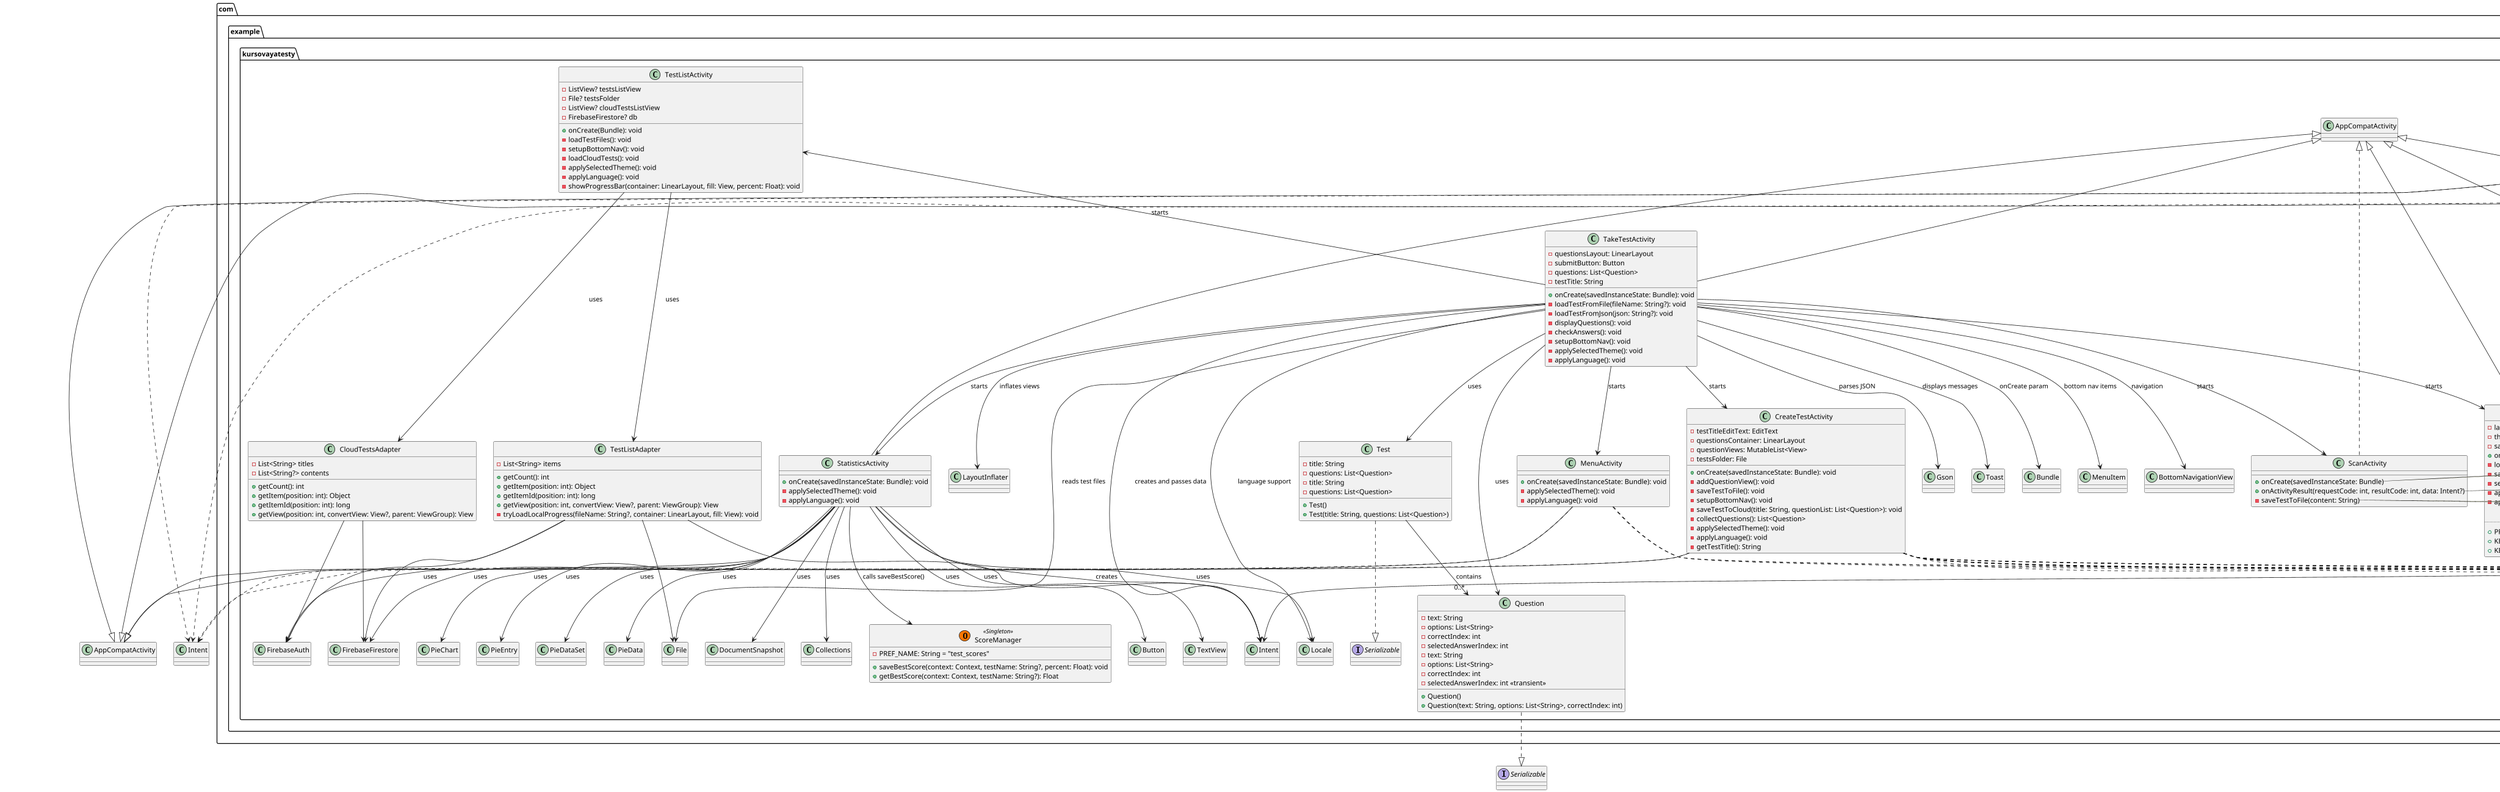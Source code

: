 @startuml
scale 0.8

package "com.example.kursovayatesty" {

class TestListActivity {
    - ListView? testsListView
    - File? testsFolder
    - ListView? cloudTestsListView
    - FirebaseFirestore? db
    + onCreate(Bundle): void
    - loadTestFiles(): void
    - setupBottomNav(): void
    - loadCloudTests(): void
    - applySelectedTheme(): void
    - applyLanguage(): void
    - showProgressBar(container: LinearLayout, fill: View, percent: Float): void
}

class TestListAdapter {
    - List<String> items
    + getCount(): int
    + getItem(position: int): Object
    + getItemId(position: int): long
    + getView(position: int, convertView: View?, parent: ViewGroup): View
    - tryLoadLocalProgress(fileName: String?, container: LinearLayout, fill: View): void
}

class CloudTestsAdapter {
    - List<String> titles
    - List<String?> contents
    + getCount(): int
    + getItem(position: int): Object
    + getItemId(position: int): long
    + getView(position: int, convertView: View?, parent: ViewGroup): View
}

TestListActivity --> TestListAdapter : uses
TestListActivity --> CloudTestsAdapter : uses
TestListActivity -[hidden]> AppCompatActivity
TestListAdapter --> File
TestListAdapter --> Intent
TestListAdapter --> FirebaseFirestore
TestListAdapter --> FirebaseAuth

CloudTestsAdapter --> FirebaseFirestore
CloudTestsAdapter --> FirebaseAuth

}



package com.example.kursovayatesty {

  class Test {
    - title: String
    - questions: List<Question>
    + Test()
    + Test(title: String, questions: List<Question>)
  }

  interface Serializable

  Test ..|> Serializable
  Test --> "0..*" Question : contains
}


package com.example.kursovayatesty {

  class TakeTestActivity extends AppCompatActivity {
    - questionsLayout: LinearLayout
    - submitButton: Button
    - questions: List<Question>
    - testTitle: String
    + onCreate(savedInstanceState: Bundle): void
    - loadTestFromFile(fileName: String?): void
    - loadTestFromJson(json: String?): void
    - displayQuestions(): void
    - checkAnswers(): void
    - setupBottomNav(): void
    - applySelectedTheme(): void
    - applyLanguage(): void
  }

  class Question {
    - text: String
    - options: List<String>
    - correctIndex: int
    - selectedAnswerIndex: int
  }

  class Test {
    - title: String
    - questions: List<Question>
  }

  class Gson
  class Intent
  class Toast
  class File
  class Bundle
  class MenuItem
  class BottomNavigationView
  class LayoutInflater
  class Locale
  class StatisticsActivity
  class TestListActivity
  class CreateTestActivity
  class MenuActivity
  class ScanActivity
  class SettingsActivity

  TakeTestActivity --> Question : uses
  TakeTestActivity --> Test : uses
  TakeTestActivity --> Gson : parses JSON
  TakeTestActivity --> Intent : creates and passes data
  TakeTestActivity --> Toast : displays messages
  TakeTestActivity --> File : reads test files
  TakeTestActivity --> Bundle : onCreate param
  TakeTestActivity --> MenuItem : bottom nav items
  TakeTestActivity --> BottomNavigationView : navigation
  TakeTestActivity --> LayoutInflater : inflates views
  TakeTestActivity --> Locale : language support

  TakeTestActivity --> StatisticsActivity : starts
  TakeTestActivity --> TestListActivity : starts
  TakeTestActivity --> CreateTestActivity : starts
  TakeTestActivity --> MenuActivity : starts
  TakeTestActivity --> ScanActivity : starts
  TakeTestActivity --> SettingsActivity : starts
}



package com.example.kursovayatesty {

  class StatisticsActivity extends AppCompatActivity {
    + onCreate(savedInstanceState: Bundle): void
    - applySelectedTheme(): void
    - applyLanguage(): void
  }

  class Intent
  class Button
  class TextView
  class PieChart
  class PieEntry
  class PieDataSet
  class PieData
  class FirebaseAuth
  class FirebaseFirestore
  class DocumentSnapshot
  class Locale
  class Collections

  StatisticsActivity --> Intent : creates
  StatisticsActivity --> Button : uses
  StatisticsActivity --> TextView : uses
  StatisticsActivity --> PieChart : uses
  StatisticsActivity --> PieEntry : uses
  StatisticsActivity --> PieDataSet : uses
  StatisticsActivity --> PieData : uses
  StatisticsActivity --> FirebaseAuth : uses
  StatisticsActivity --> FirebaseFirestore : uses
  StatisticsActivity --> DocumentSnapshot : uses
  StatisticsActivity --> Locale : uses
  StatisticsActivity --> Collections : uses
  StatisticsActivity --> ScoreManager : calls saveBestScore()

}


package com.example.kursovayatesty {

  class SplashActivity extends AppCompatActivity {
    + onCreate(savedInstanceState: Bundle): void
  }

  class Intent
  class Handler
  class Looper
  class ImageView
  class Glide

  SplashActivity --> Intent : creates
  SplashActivity --> Handler : uses
  SplashActivity --> Looper : uses
  SplashActivity --> ImageView : uses
  SplashActivity --> Glide : uses
}


package com.example.kursovayatesty {

  class ShowQrActivity extends AppCompatActivity {
    + onCreate(savedInstanceState: Bundle): void
    - toBitmap(matrix: BitMatrix): Bitmap
  }

  class QRCodeWriter
  class BitMatrix
  class Bitmap

  ShowQrActivity --> QRCodeWriter : uses
  ShowQrActivity --> BitMatrix : uses
  ShowQrActivity --> Bitmap : returns
}


package com.example.kursovayatesty {

  class SettingsActivity extends AppCompatActivity {
    - languageRadioGroup: RadioGroup
    - themeRadioGroup: RadioGroup
    - saveButton: Button
    + onCreate(savedInstanceState: Bundle): void
    - loadSettings(): void
    - saveSettings(): void
    - setupBottomNav(): void
    - applySelectedTheme(): void
    - applyLanguage(): void

    .. companion object ..
    + PREFS_NAME: String = "app_settings"
    + KEY_LANGUAGE: String = "language"
    + KEY_THEME: String = "theme"
  }
}


package com.example.kursovayatesty {

  class ScoreManager << (O,#FF7700) Singleton >> {
    - PREF_NAME: String = "test_scores"
    + saveBestScore(context: Context, testName: String?, percent: Float): void
    + getBestScore(context: Context, testName: String?): Float
  }
}


package com.example.kursovayatesty {

  class ScanActivity {
    + onCreate(savedInstanceState: Bundle)
    + onActivityResult(requestCode: int, resultCode: int, data: Intent?)
    - saveTestToFile(content: String)
  }
}

ScanActivity ..|> AppCompatActivity

note right of ScanActivity::onCreate
  - Инициализация сканера QR-кодов
  - Prompt и настройки звука и ориентации
end note

note right of ScanActivity::onActivityResult
  - Обработка результата сканирования
  - Если есть данные — сохранить в файл
  - Иначе показать тост и завершить активити
end note

note right of ScanActivity::saveTestToFile
  - Парсинг JSON
  - Сохранение в файл
  - Обработка ошибок JSON и IO
end note



package com.example.kursovayatesty {

  class Question {
    - text: String
    - options: List<String>
    - correctIndex: int
    - selectedAnswerIndex: int <<transient>>

    + Question()
    + Question(text: String, options: List<String>, correctIndex: int)
  }
}

' Имплементация интерфейса
interface Serializable

Question ..|> Serializable



package com.example.kursovayatesty {

  class MenuActivity {
    + onCreate(savedInstanceState: Bundle): void
    - applySelectedTheme(): void
    - applyLanguage(): void
  }
}

' Внешние классы из Android
class AppCompatActivity
class Intent
class Bundle
class View
class Locale

' Наследование
MenuActivity --|> AppCompatActivity

' Зависимости/использование
MenuActivity ..> Intent
MenuActivity ..> Bundle
MenuActivity ..> View
MenuActivity ..> Locale



package com.example.kursovayatesty {

  class LoginActivity {
    - emailEditText: EditText
    - passwordEditText: EditText
    - mAuth: FirebaseAuth

    + onCreate(savedInstanceState: Bundle): void
    - login(): void
    - register(): void
    - setupBottomNav(): void
    - applySelectedTheme(): void
    - applyLanguage(): void
  }
}

' Внешние классы из Android, Firebase, Google
class AppCompatActivity
class EditText
class Button
class Intent
class Bundle
class Toast
class MenuItem
class BottomNavigationView
class FirebaseAuth
class Task
class AuthResult
class Locale

' Наследование
LoginActivity --|> AppCompatActivity

' Зависимости/использование
LoginActivity ..> EditText
LoginActivity ..> Button
LoginActivity ..> Intent
LoginActivity ..> Bundle
LoginActivity ..> Toast
LoginActivity ..> MenuItem
LoginActivity ..> BottomNavigationView
LoginActivity ..> FirebaseAuth
LoginActivity ..> Task
LoginActivity ..> AuthResult
LoginActivity ..> Locale



package com.example.kursovayatesty {

  class CreateTestActivity {
    - testTitleEditText: EditText
    - questionsContainer: LinearLayout
    - questionViews: MutableList<View>
    - testsFolder: File

    + onCreate(savedInstanceState: Bundle): void
    - addQuestionView(): void
    - saveTestToFile(): void
    - setupBottomNav(): void
    - saveTestToCloud(title: String, questionList: List<Question>): void
    - collectQuestions(): List<Question>
    - applySelectedTheme(): void
    - applyLanguage(): void
    - getTestTitle(): String
  }
}

' Внешние классы из Android, Firebase, Gson, Java
class AppCompatActivity
class EditText
class LinearLayout
class View
class Button
class File
class Bundle
class Intent
class Toast
class MenuItem
class RadioButton
class RadioGroup
class FirebaseAuth
class FirebaseFirestore
class Gson
class Locale

' Наследование
CreateTestActivity --|> AppCompatActivity

' Зависимости / ассоциации
CreateTestActivity ..> EditText
CreateTestActivity ..> LinearLayout
CreateTestActivity ..> View
CreateTestActivity ..> Button
CreateTestActivity ..> File
CreateTestActivity ..> Bundle
CreateTestActivity ..> Intent
CreateTestActivity ..> Toast
CreateTestActivity ..> MenuItem
CreateTestActivity ..> RadioButton
CreateTestActivity ..> RadioGroup
CreateTestActivity ..> FirebaseAuth
CreateTestActivity ..> FirebaseFirestore
CreateTestActivity ..> Gson
CreateTestActivity ..> Locale



package com.example.kursovayatesty {

  class AccountSettingsActivity {
    - newEmailEditText: EditText
    - newPasswordEditText: EditText
    - updateEmailButton: Button
    - updatePasswordButton: Button
    - logoutButton: Button
    - mAuth: FirebaseAuth
    - currentUser: FirebaseUser

    + onCreate(savedInstanceState: Bundle): void
    - applySelectedTheme(): void
    - applyLanguage(): void
    - setupBottomNav(): void
  }

}

' Внешние классы (из Android и Firebase)
class AppCompatActivity
class EditText
class Button
class FirebaseAuth
class FirebaseUser
class Intent
class Bundle
class View
class Toast
class MenuItem
class BottomNavigationView

' Наследование
AccountSettingsActivity --|> AppCompatActivity

' Ассоциации / зависимости
AccountSettingsActivity ..> EditText
AccountSettingsActivity ..> Button
AccountSettingsActivity ..> FirebaseAuth
AccountSettingsActivity ..> FirebaseUser
AccountSettingsActivity ..> Intent
AccountSettingsActivity ..> Bundle
AccountSettingsActivity ..> View
AccountSettingsActivity ..> Toast
AccountSettingsActivity ..> MenuItem
AccountSettingsActivity ..> BottomNavigationView
@enduml